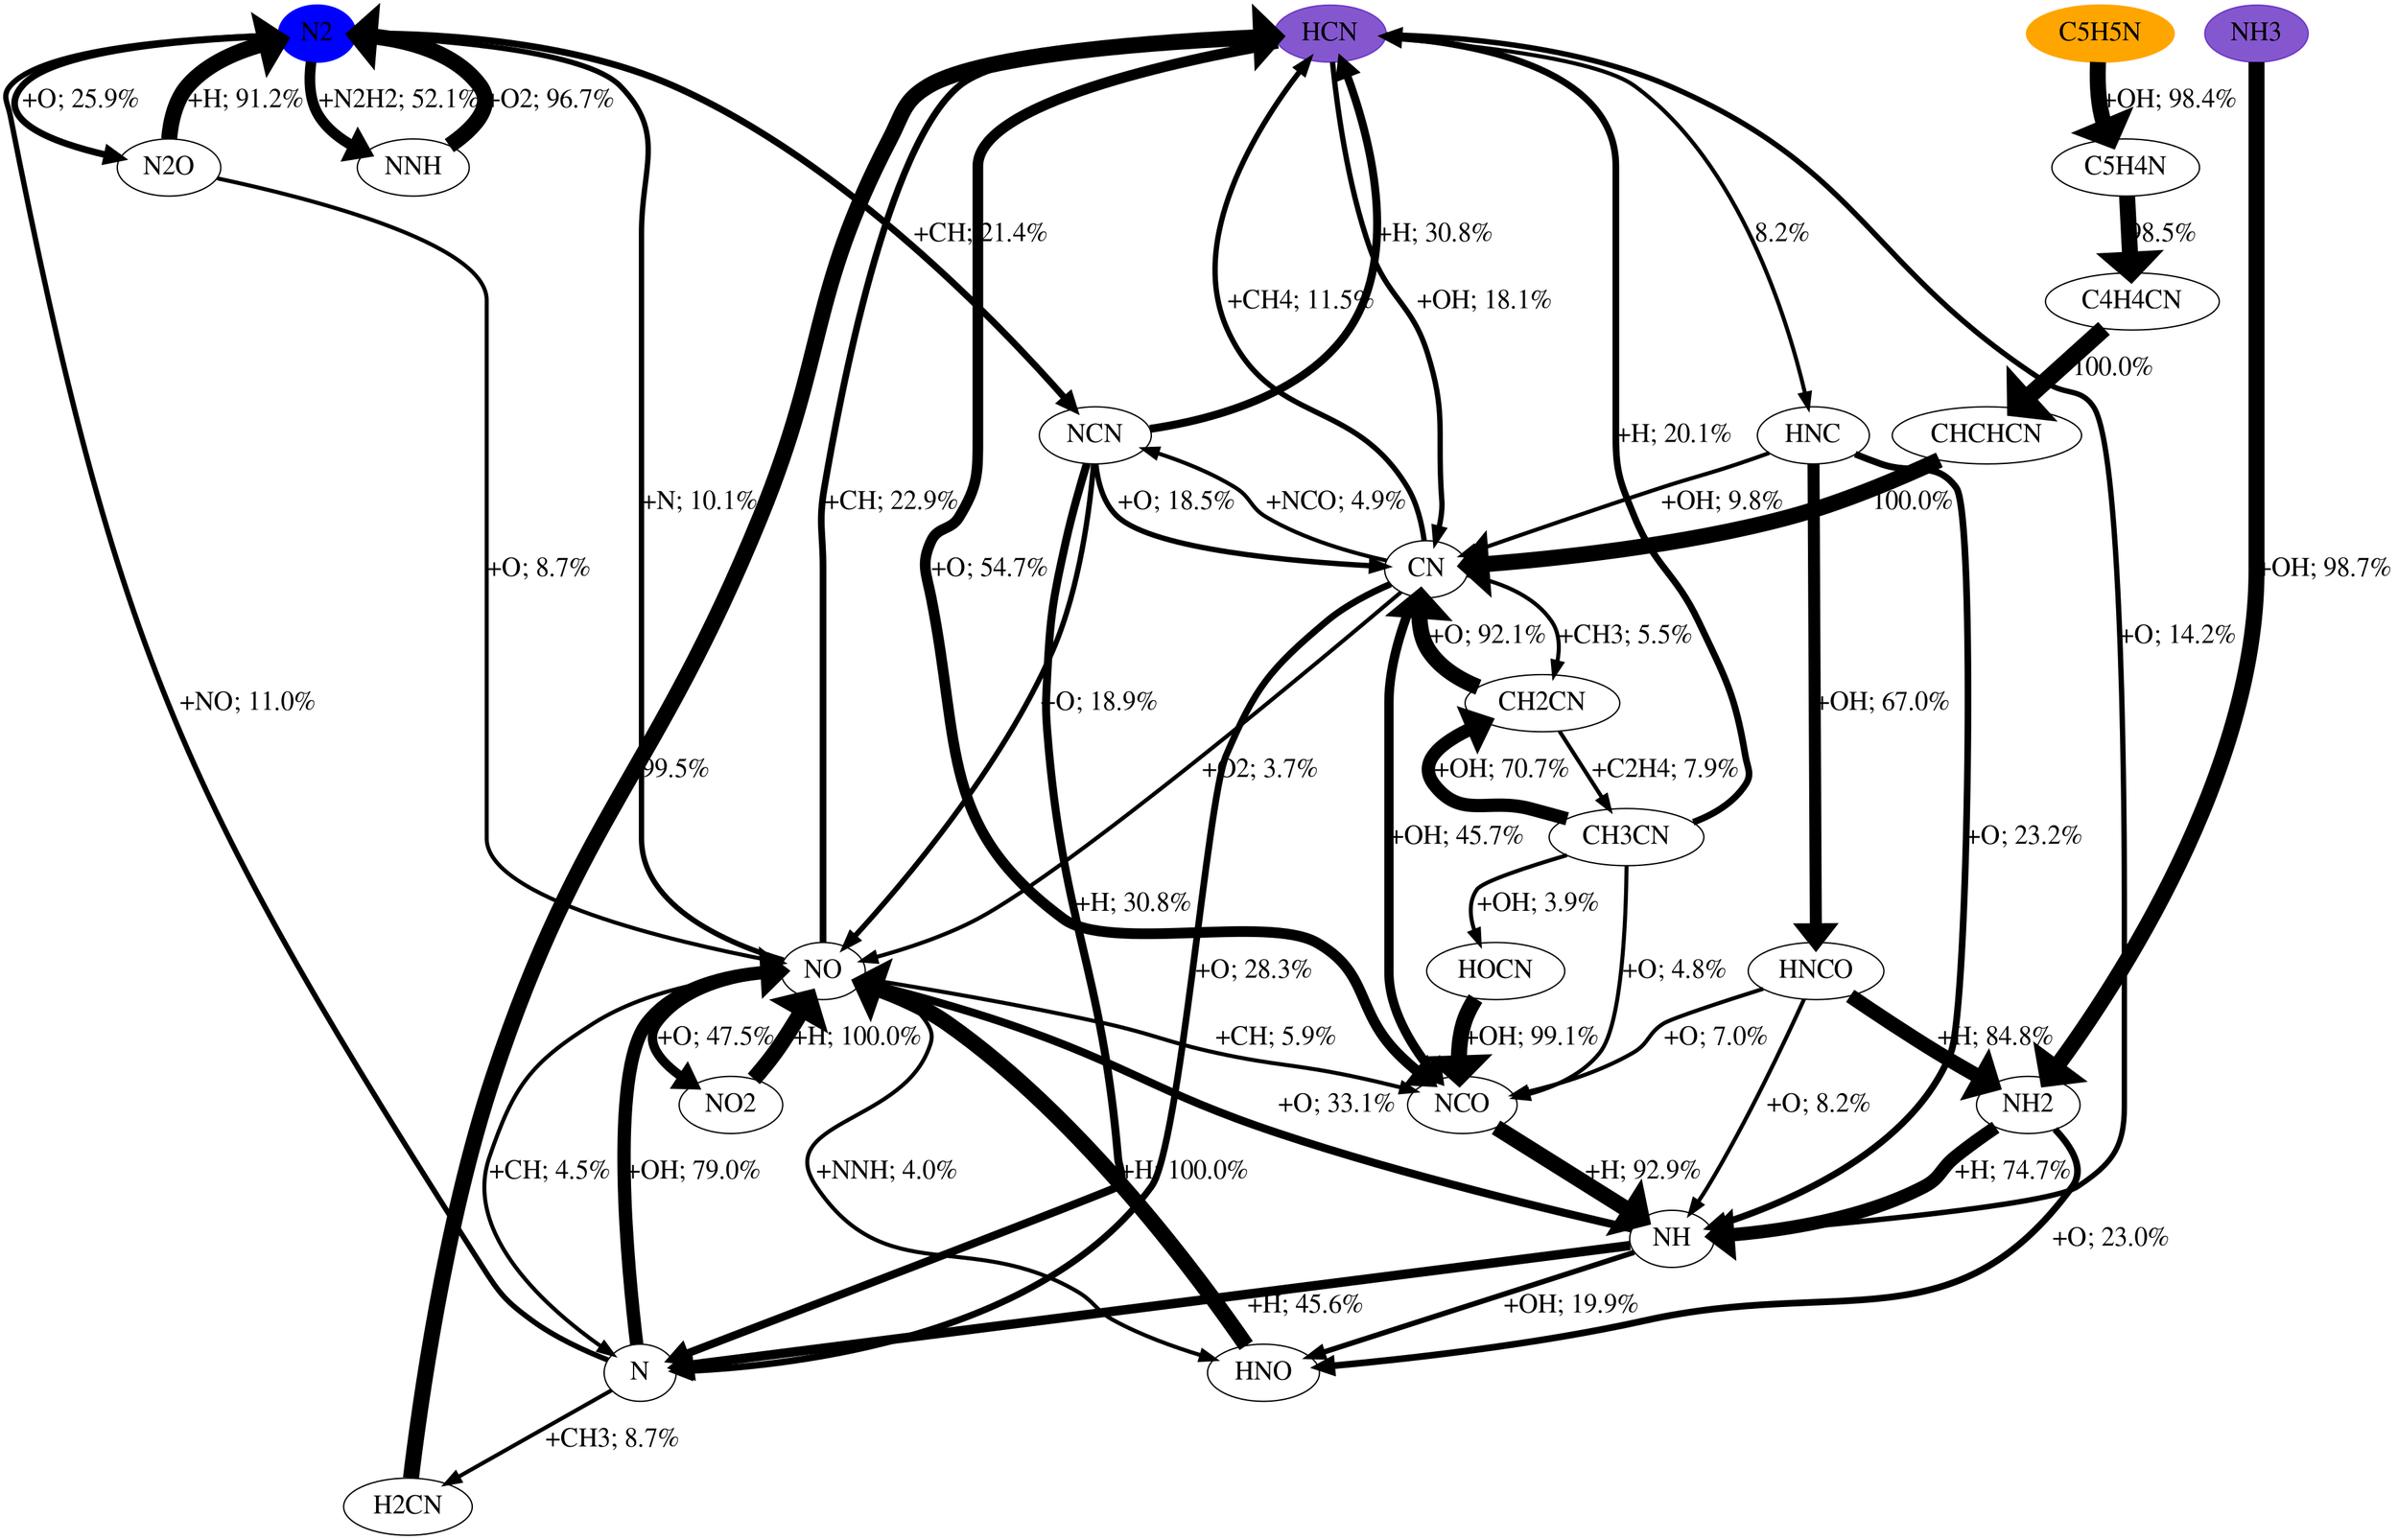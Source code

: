digraph {
    graph [b="0,0,1558,558", rankdir=TB, center=true];
	NO -> N2 [label="+N; 10.1%" fontcolor=black fontname=Times fontsize=20 penwidth=4]
	NO -> HNO [label="+NNH; 4.0%" fontcolor=black fontname=Times fontsize=20 penwidth=3]
	NO -> N [label="+CH; 4.5%" fontcolor=black fontname=Times fontsize=20 penwidth=3]
	NO -> NO2 [label="+O; 47.5%" fontcolor=black fontname=Times fontsize=20 penwidth=7]
	NO -> HCN [label="+CH; 22.9%" fontcolor=black fontname=Times fontsize=20 penwidth=5]
	NO -> NCO [label="+CH; 5.9%" fontcolor=black fontname=Times fontsize=20 penwidth=3]
	N -> N2 [label="+NO; 11.0%" fontcolor=black fontname=Times fontsize=20 penwidth=4]
	N -> NO [label="+OH; 79.0%" fontcolor=black fontname=Times fontsize=20 penwidth=10]
	N -> H2CN [label="+CH3; 8.7%" fontcolor=black fontname=Times fontsize=20 penwidth=3]
	NH3 -> NH2 [label="+OH; 98.7%" fontcolor=black fontname=Times fontsize=20 penwidth=12]
	HNO -> NO [label="+H; 100.0%" fontcolor=black fontname=Times fontsize=20 penwidth=12]
	NO2 -> NO [label="+H; 100.0%" fontcolor=black fontname=Times fontsize=20 penwidth=12]
	N2 -> NNH [label="+N2H2; 52.1%" fontcolor=black fontname=Times fontsize=20 penwidth=8]
	N2 -> N2O [label="+O; 25.9%" fontcolor=black fontname=Times fontsize=20 penwidth=5]
	N2 -> NCN [label="+CH; 21.4%" fontcolor=black fontname=Times fontsize=20 penwidth=5]
	NCO -> NH [label="+H; 92.9%" fontcolor=black fontname=Times fontsize=20 penwidth=12]
	C5H5N -> C5H4N [label="+OH; 98.4%" fontcolor=black fontname=Times fontsize=20 penwidth=12]
	HCN -> NH [label="+O; 14.2%" fontcolor=black fontname=Times fontsize=20 penwidth=4]
	HCN -> HNC [label="8.2%" fontcolor=black fontname=Times fontsize=20 penwidth=3]
	HCN -> CN [label="+OH; 18.1%" fontcolor=black fontname=Times fontsize=20 penwidth=4]
	HCN -> NCO [label="+O; 54.7%" fontcolor=black fontname=Times fontsize=20 penwidth=8]
	H2CN -> HCN [label="99.5%" fontcolor=black fontname=Times fontsize=20 penwidth=12]
	NH2 -> NH [label="+H; 74.7%" fontcolor=black fontname=Times fontsize=20 penwidth=10]
	NH2 -> HNO [label="+O; 23.0%" fontcolor=black fontname=Times fontsize=20 penwidth=5]
	NNH -> N2 [label="+O2; 96.7%" fontcolor=black fontname=Times fontsize=20 penwidth=12]
	N2O -> N2 [label="+H; 91.2%" fontcolor=black fontname=Times fontsize=20 penwidth=12]
	N2O -> NO [label="+O; 8.7%" fontcolor=black fontname=Times fontsize=20 penwidth=3]
	NCN -> N [label="+H; 30.8%" fontcolor=black fontname=Times fontsize=20 penwidth=6]
	NCN -> NO [label="+O; 18.9%" fontcolor=black fontname=Times fontsize=20 penwidth=4]
	NCN -> HCN [label="+H; 30.8%" fontcolor=black fontname=Times fontsize=20 penwidth=6]
	NCN -> CN [label="+O; 18.5%" fontcolor=black fontname=Times fontsize=20 penwidth=4]
	NH -> HNO [label="+OH; 19.9%" fontcolor=black fontname=Times fontsize=20 penwidth=4]
	NH -> N [label="+H; 45.6%" fontcolor=black fontname=Times fontsize=20 penwidth=7]
	NH -> NO [label="+O; 33.1%" fontcolor=black fontname=Times fontsize=20 penwidth=6]
	C5H4N -> C4H4CN [label="98.5%" fontcolor=black fontname=Times fontsize=20 penwidth=12]
	HNC -> NH [label="+O; 23.2%" fontcolor=black fontname=Times fontsize=20 penwidth=5]
	HNC -> CN [label="+OH; 9.8%" fontcolor=black fontname=Times fontsize=20 penwidth=3]
	HNC -> HNCO [label="+OH; 67.0%" fontcolor=black fontname=Times fontsize=20 penwidth=9]
	CN -> N [label="+O; 28.3%" fontcolor=black fontname=Times fontsize=20 penwidth=5]
	CN -> NO [label="+O2; 3.7%" fontcolor=black fontname=Times fontsize=20 penwidth=3]
	CN -> HCN [label="+CH4; 11.5%" fontcolor=black fontname=Times fontsize=20 penwidth=4]
	CN -> NCO [label="+OH; 45.7%" fontcolor=black fontname=Times fontsize=20 penwidth=7]
	CN -> NCN [label="+NCO; 4.9%" fontcolor=black fontname=Times fontsize=20 penwidth=3]
	CN -> CH2CN [label="+CH3; 5.5%" fontcolor=black fontname=Times fontsize=20 penwidth=3]
	C4H4CN -> CHCHCN [label="100.0%" fontcolor=black fontname=Times fontsize=20 penwidth=13]
	HNCO -> NH2 [label="+H; 84.8%" fontcolor=black fontname=Times fontsize=20 penwidth=11]
	HNCO -> NH [label="+O; 8.2%" fontcolor=black fontname=Times fontsize=20 penwidth=3]
	HNCO -> NCO [label="+O; 7.0%" fontcolor=black fontname=Times fontsize=20 penwidth=3]
	CH2CN -> CN [label="+O; 92.1%" fontcolor=black fontname=Times fontsize=20 penwidth=12]
	CH2CN -> CH3CN [label="+C2H4; 7.9%" fontcolor=black fontname=Times fontsize=20 penwidth=3]
	CHCHCN -> CN [label="100.0%" fontcolor=black fontname=Times fontsize=20 penwidth=12]
	CH3CN -> HCN [label="+H; 20.1%" fontcolor=black fontname=Times fontsize=20 penwidth=5]
	CH3CN -> NCO [label="+O; 4.8%" fontcolor=black fontname=Times fontsize=20 penwidth=3]
	CH3CN -> HOCN [label="+OH; 3.9%" fontcolor=black fontname=Times fontsize=20 penwidth=3]
	CH3CN -> CH2CN [label="+OH; 70.7%" fontcolor=black fontname=Times fontsize=20 penwidth=10]
	HOCN -> NCO [label="+OH; 99.1%" fontcolor=black fontname=Times fontsize=20 penwidth=12]
	NO [fontname=Times fontsize=20]
	N [fontname=Times fontsize=20]
	NH3 [fontname=Times fontsize=20]
	HNO [fontname=Times fontsize=20]
	NO2 [fontname=Times fontsize=20]
	N2 [fontname=Times fontsize=20]
	NCO [fontname=Times fontsize=20]
	C5H5N [fontname=Times fontsize=20]
	HCN [fontname=Times fontsize=20]
	H2CN [fontname=Times fontsize=20]
	NH2 [fontname=Times fontsize=20]
	NNH [fontname=Times fontsize=20]
	N2O [fontname=Times fontsize=20]
	NCN [fontname=Times fontsize=20]
	NH [fontname=Times fontsize=20]
	C5H4N [fontname=Times fontsize=20]
	HNC [fontname=Times fontsize=20]
	CN [fontname=Times fontsize=20]
	C4H4CN [fontname=Times fontsize=20]
	HNCO [fontname=Times fontsize=20]
	CH2CN [fontname=Times fontsize=20]
	CHCHCN [fontname=Times fontsize=20]
	CH3CN [fontname=Times fontsize=20]
	HOCN [fontname=Times fontsize=20]
	HCN [color="#500dbab1" fillcolor="#500dbab1" style=filled]
	NH3 [color="#500dbab1" fillcolor="#500dbab1" style=filled]
	C5H5N [color=orange fillcolor=orange style=filled]
	N2 [color=blue fillcolor=blue style=filled]

    {rank="source"; C5H5N,NH3,HCN,N2}
}